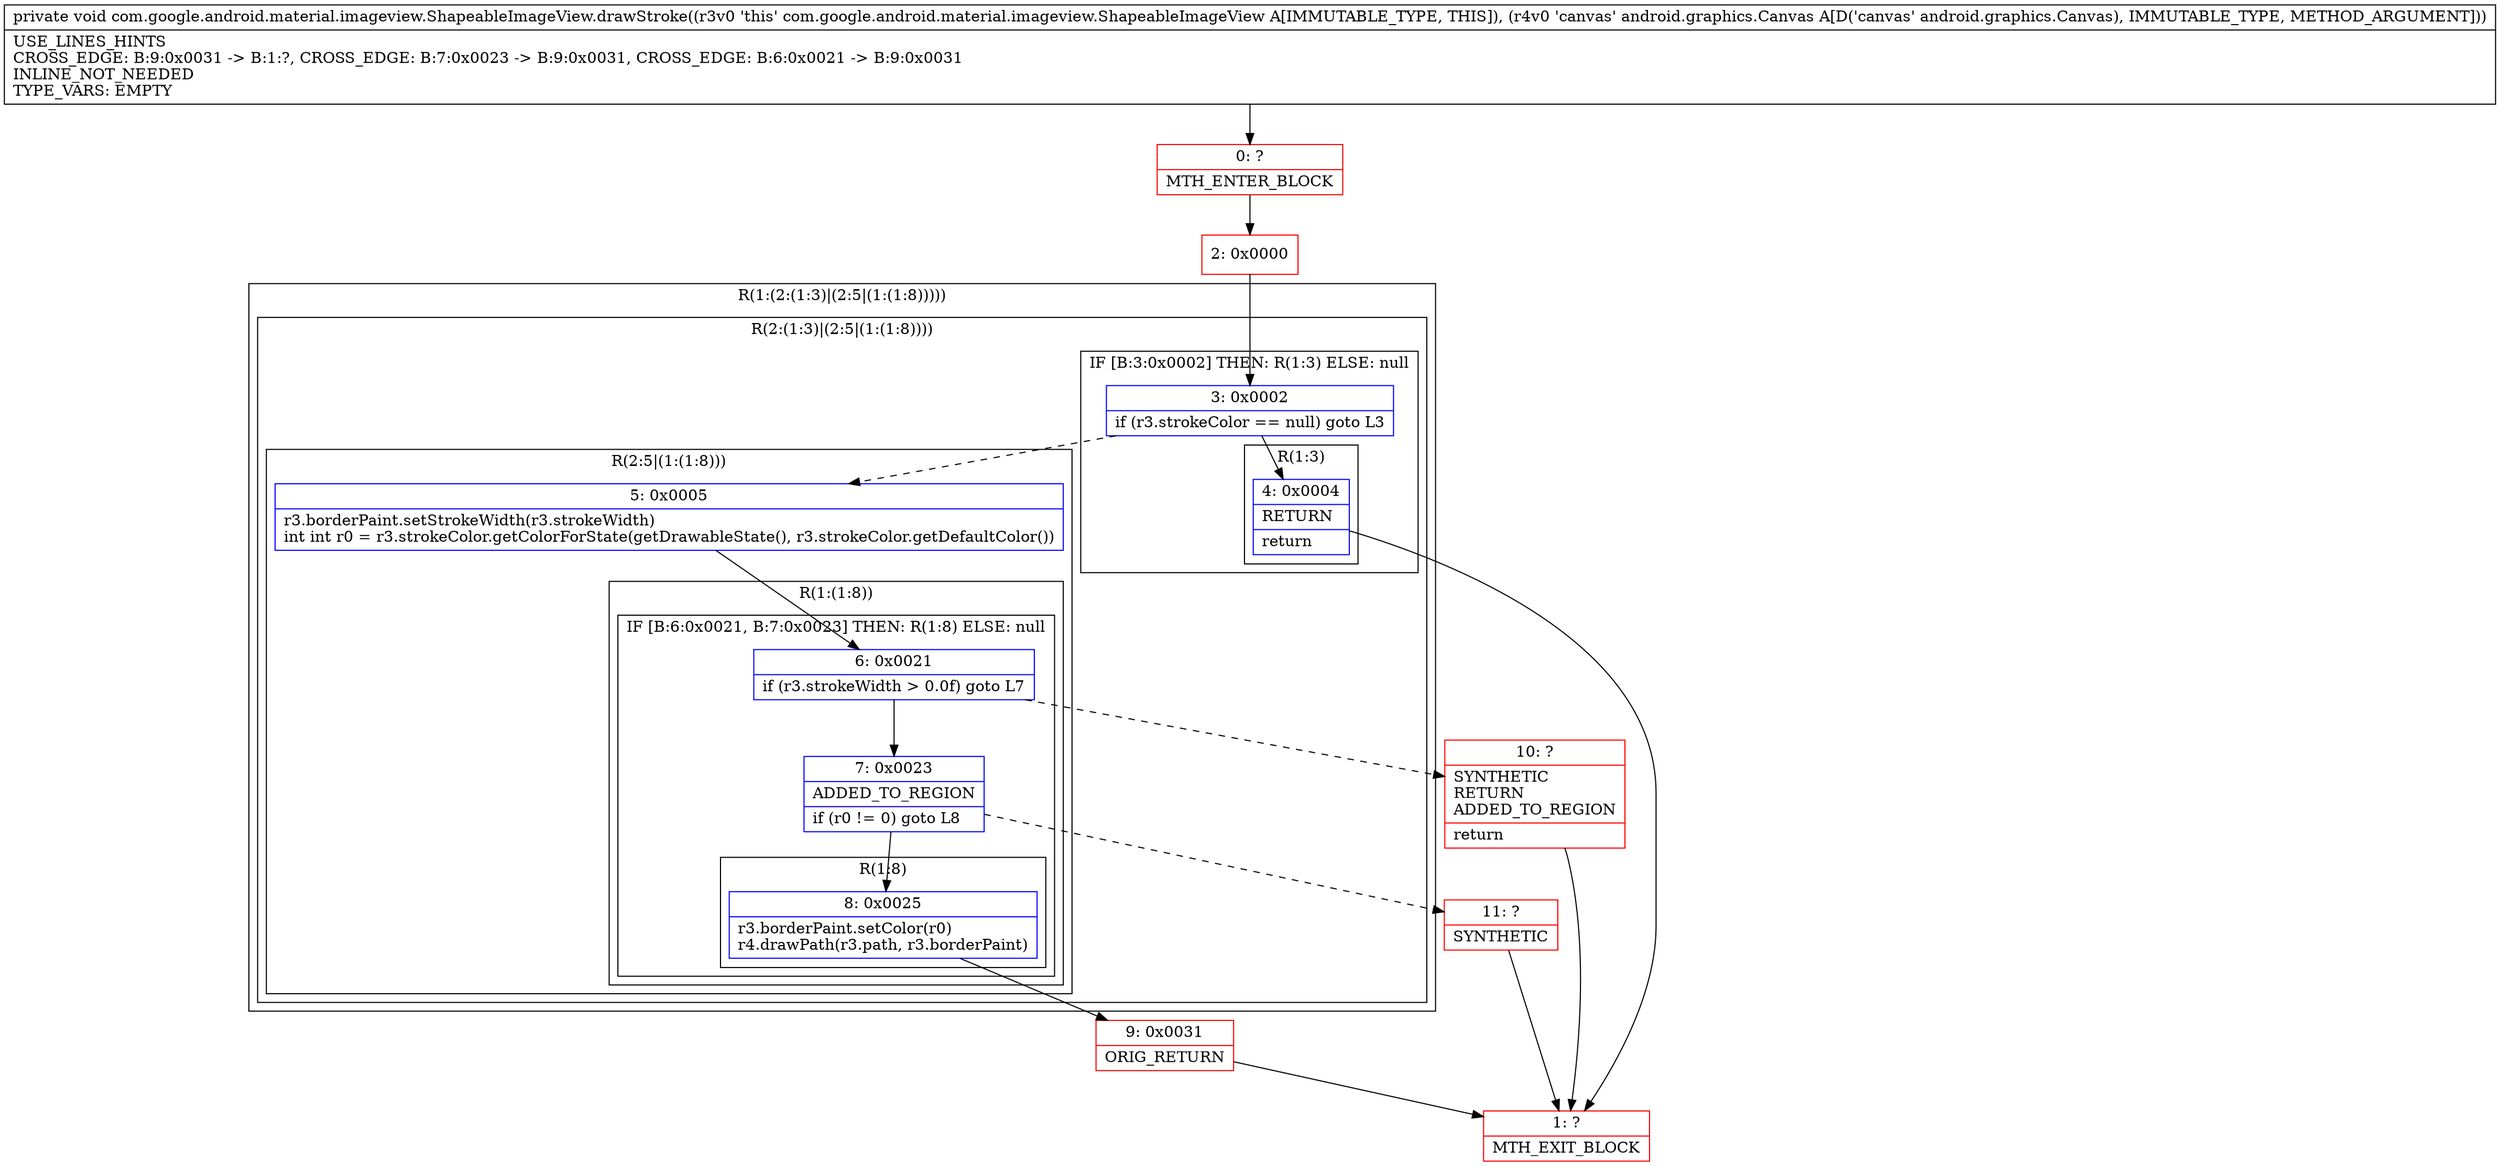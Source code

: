 digraph "CFG forcom.google.android.material.imageview.ShapeableImageView.drawStroke(Landroid\/graphics\/Canvas;)V" {
subgraph cluster_Region_1921755950 {
label = "R(1:(2:(1:3)|(2:5|(1:(1:8)))))";
node [shape=record,color=blue];
subgraph cluster_Region_2121632229 {
label = "R(2:(1:3)|(2:5|(1:(1:8))))";
node [shape=record,color=blue];
subgraph cluster_IfRegion_726614541 {
label = "IF [B:3:0x0002] THEN: R(1:3) ELSE: null";
node [shape=record,color=blue];
Node_3 [shape=record,label="{3\:\ 0x0002|if (r3.strokeColor == null) goto L3\l}"];
subgraph cluster_Region_414249484 {
label = "R(1:3)";
node [shape=record,color=blue];
Node_4 [shape=record,label="{4\:\ 0x0004|RETURN\l|return\l}"];
}
}
subgraph cluster_Region_1063565494 {
label = "R(2:5|(1:(1:8)))";
node [shape=record,color=blue];
Node_5 [shape=record,label="{5\:\ 0x0005|r3.borderPaint.setStrokeWidth(r3.strokeWidth)\lint int r0 = r3.strokeColor.getColorForState(getDrawableState(), r3.strokeColor.getDefaultColor())\l}"];
subgraph cluster_Region_936245487 {
label = "R(1:(1:8))";
node [shape=record,color=blue];
subgraph cluster_IfRegion_674155364 {
label = "IF [B:6:0x0021, B:7:0x0023] THEN: R(1:8) ELSE: null";
node [shape=record,color=blue];
Node_6 [shape=record,label="{6\:\ 0x0021|if (r3.strokeWidth \> 0.0f) goto L7\l}"];
Node_7 [shape=record,label="{7\:\ 0x0023|ADDED_TO_REGION\l|if (r0 != 0) goto L8\l}"];
subgraph cluster_Region_1193437330 {
label = "R(1:8)";
node [shape=record,color=blue];
Node_8 [shape=record,label="{8\:\ 0x0025|r3.borderPaint.setColor(r0)\lr4.drawPath(r3.path, r3.borderPaint)\l}"];
}
}
}
}
}
}
Node_0 [shape=record,color=red,label="{0\:\ ?|MTH_ENTER_BLOCK\l}"];
Node_2 [shape=record,color=red,label="{2\:\ 0x0000}"];
Node_1 [shape=record,color=red,label="{1\:\ ?|MTH_EXIT_BLOCK\l}"];
Node_9 [shape=record,color=red,label="{9\:\ 0x0031|ORIG_RETURN\l}"];
Node_11 [shape=record,color=red,label="{11\:\ ?|SYNTHETIC\l}"];
Node_10 [shape=record,color=red,label="{10\:\ ?|SYNTHETIC\lRETURN\lADDED_TO_REGION\l|return\l}"];
MethodNode[shape=record,label="{private void com.google.android.material.imageview.ShapeableImageView.drawStroke((r3v0 'this' com.google.android.material.imageview.ShapeableImageView A[IMMUTABLE_TYPE, THIS]), (r4v0 'canvas' android.graphics.Canvas A[D('canvas' android.graphics.Canvas), IMMUTABLE_TYPE, METHOD_ARGUMENT]))  | USE_LINES_HINTS\lCROSS_EDGE: B:9:0x0031 \-\> B:1:?, CROSS_EDGE: B:7:0x0023 \-\> B:9:0x0031, CROSS_EDGE: B:6:0x0021 \-\> B:9:0x0031\lINLINE_NOT_NEEDED\lTYPE_VARS: EMPTY\l}"];
MethodNode -> Node_0;Node_3 -> Node_4;
Node_3 -> Node_5[style=dashed];
Node_4 -> Node_1;
Node_5 -> Node_6;
Node_6 -> Node_7;
Node_6 -> Node_10[style=dashed];
Node_7 -> Node_8;
Node_7 -> Node_11[style=dashed];
Node_8 -> Node_9;
Node_0 -> Node_2;
Node_2 -> Node_3;
Node_9 -> Node_1;
Node_11 -> Node_1;
Node_10 -> Node_1;
}

